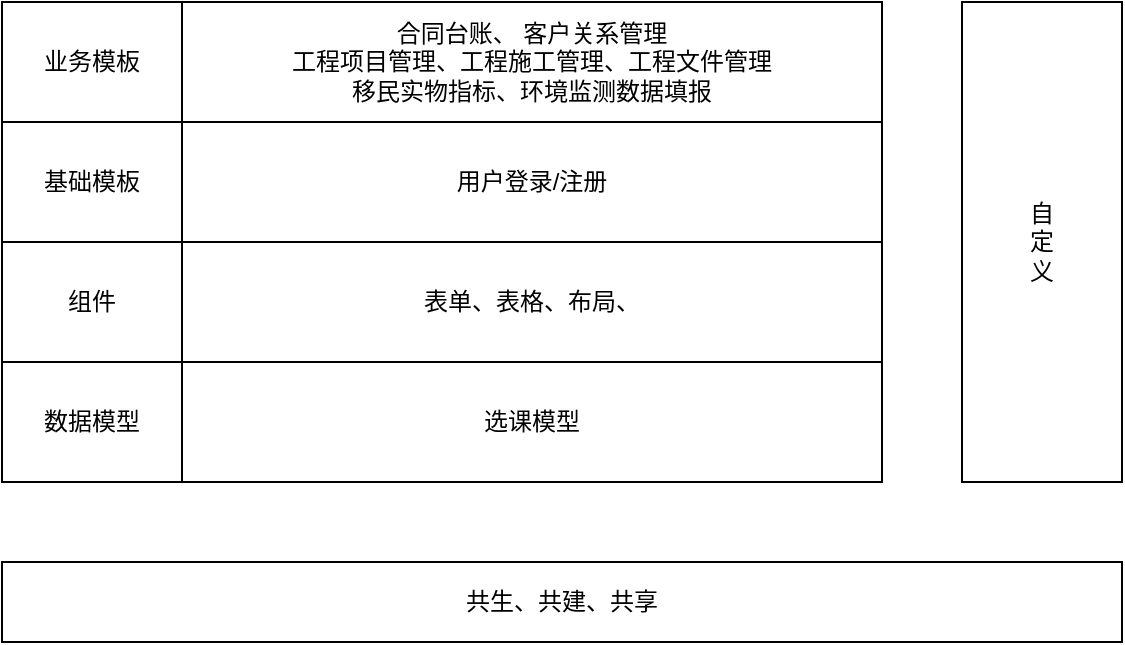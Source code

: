 <mxfile version="24.4.6" type="github">
  <diagram name="第 1 页" id="MpXaoYPO6luv1ldQTwg9">
    <mxGraphModel dx="1136" dy="523" grid="1" gridSize="10" guides="1" tooltips="1" connect="1" arrows="1" fold="1" page="1" pageScale="1" pageWidth="827" pageHeight="1169" math="0" shadow="0">
      <root>
        <mxCell id="0" />
        <mxCell id="1" parent="0" />
        <mxCell id="mtS-2dEVLKQGBcQQ_Z3P-2" value="选课模型" style="rounded=0;whiteSpace=wrap;html=1;" parent="1" vertex="1">
          <mxGeometry x="250" y="300" width="350" height="60" as="geometry" />
        </mxCell>
        <mxCell id="mtS-2dEVLKQGBcQQ_Z3P-3" value="表单、表格、布局、" style="rounded=0;whiteSpace=wrap;html=1;" parent="1" vertex="1">
          <mxGeometry x="250" y="240" width="350" height="60" as="geometry" />
        </mxCell>
        <mxCell id="mtS-2dEVLKQGBcQQ_Z3P-4" value="用户登录/注册" style="rounded=0;whiteSpace=wrap;html=1;" parent="1" vertex="1">
          <mxGeometry x="250" y="180" width="350" height="60" as="geometry" />
        </mxCell>
        <mxCell id="mtS-2dEVLKQGBcQQ_Z3P-5" value="合同台账、 客户关系管理&lt;div&gt;工程项目管理、工程施工管理、工程文件管理&lt;/div&gt;&lt;div&gt;移民实物指标、&lt;span style=&quot;background-color: initial;&quot;&gt;环境监测数据填报&lt;/span&gt;&lt;/div&gt;" style="rounded=0;whiteSpace=wrap;html=1;" parent="1" vertex="1">
          <mxGeometry x="250" y="120" width="350" height="60" as="geometry" />
        </mxCell>
        <mxCell id="NqTBhjHdbSAGehKnNRe5-1" value="自&lt;div&gt;定&lt;/div&gt;&lt;div&gt;义&lt;/div&gt;" style="rounded=0;whiteSpace=wrap;html=1;" vertex="1" parent="1">
          <mxGeometry x="640" y="120" width="80" height="240" as="geometry" />
        </mxCell>
        <mxCell id="NqTBhjHdbSAGehKnNRe5-2" value="共生、共建、共享" style="rounded=0;whiteSpace=wrap;html=1;" vertex="1" parent="1">
          <mxGeometry x="160" y="400" width="560" height="40" as="geometry" />
        </mxCell>
        <mxCell id="NqTBhjHdbSAGehKnNRe5-3" value="业务模板" style="rounded=0;whiteSpace=wrap;html=1;" vertex="1" parent="1">
          <mxGeometry x="160" y="120" width="90" height="60" as="geometry" />
        </mxCell>
        <mxCell id="NqTBhjHdbSAGehKnNRe5-4" value="基础模板" style="rounded=0;whiteSpace=wrap;html=1;" vertex="1" parent="1">
          <mxGeometry x="160" y="180" width="90" height="60" as="geometry" />
        </mxCell>
        <mxCell id="NqTBhjHdbSAGehKnNRe5-5" value="组件" style="rounded=0;whiteSpace=wrap;html=1;" vertex="1" parent="1">
          <mxGeometry x="160" y="240" width="90" height="60" as="geometry" />
        </mxCell>
        <mxCell id="NqTBhjHdbSAGehKnNRe5-6" value="数据模型" style="rounded=0;whiteSpace=wrap;html=1;" vertex="1" parent="1">
          <mxGeometry x="160" y="300" width="90" height="60" as="geometry" />
        </mxCell>
      </root>
    </mxGraphModel>
  </diagram>
</mxfile>
